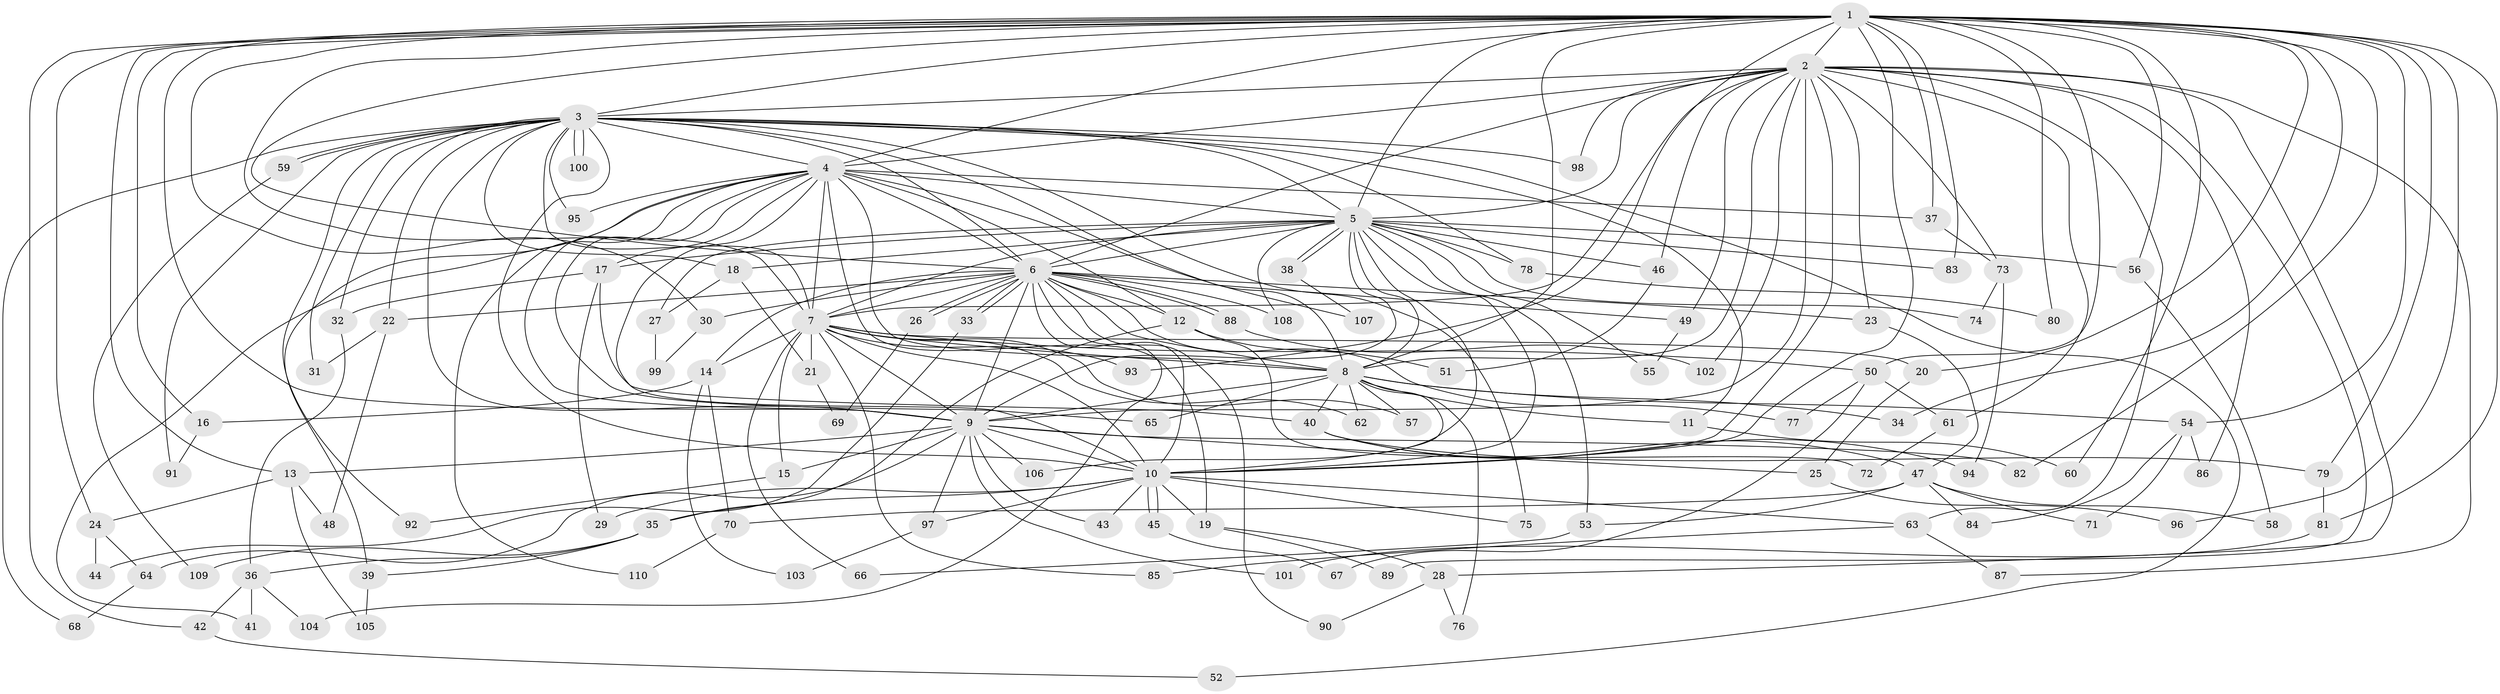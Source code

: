 // coarse degree distribution, {29: 0.012345679012345678, 18: 0.024691358024691357, 23: 0.012345679012345678, 17: 0.037037037037037035, 22: 0.012345679012345678, 25: 0.012345679012345678, 2: 0.38271604938271603, 5: 0.037037037037037035, 6: 0.037037037037037035, 3: 0.3333333333333333, 8: 0.012345679012345678, 4: 0.06172839506172839, 1: 0.012345679012345678, 7: 0.012345679012345678}
// Generated by graph-tools (version 1.1) at 2025/41/03/06/25 10:41:39]
// undirected, 110 vertices, 245 edges
graph export_dot {
graph [start="1"]
  node [color=gray90,style=filled];
  1;
  2;
  3;
  4;
  5;
  6;
  7;
  8;
  9;
  10;
  11;
  12;
  13;
  14;
  15;
  16;
  17;
  18;
  19;
  20;
  21;
  22;
  23;
  24;
  25;
  26;
  27;
  28;
  29;
  30;
  31;
  32;
  33;
  34;
  35;
  36;
  37;
  38;
  39;
  40;
  41;
  42;
  43;
  44;
  45;
  46;
  47;
  48;
  49;
  50;
  51;
  52;
  53;
  54;
  55;
  56;
  57;
  58;
  59;
  60;
  61;
  62;
  63;
  64;
  65;
  66;
  67;
  68;
  69;
  70;
  71;
  72;
  73;
  74;
  75;
  76;
  77;
  78;
  79;
  80;
  81;
  82;
  83;
  84;
  85;
  86;
  87;
  88;
  89;
  90;
  91;
  92;
  93;
  94;
  95;
  96;
  97;
  98;
  99;
  100;
  101;
  102;
  103;
  104;
  105;
  106;
  107;
  108;
  109;
  110;
  1 -- 2;
  1 -- 3;
  1 -- 4;
  1 -- 5;
  1 -- 6;
  1 -- 7;
  1 -- 8;
  1 -- 9;
  1 -- 10;
  1 -- 13;
  1 -- 16;
  1 -- 20;
  1 -- 24;
  1 -- 30;
  1 -- 34;
  1 -- 37;
  1 -- 42;
  1 -- 50;
  1 -- 54;
  1 -- 56;
  1 -- 60;
  1 -- 79;
  1 -- 80;
  1 -- 81;
  1 -- 82;
  1 -- 83;
  1 -- 93;
  1 -- 96;
  2 -- 3;
  2 -- 4;
  2 -- 5;
  2 -- 6;
  2 -- 7;
  2 -- 8;
  2 -- 9;
  2 -- 10;
  2 -- 23;
  2 -- 28;
  2 -- 46;
  2 -- 49;
  2 -- 61;
  2 -- 63;
  2 -- 73;
  2 -- 86;
  2 -- 87;
  2 -- 89;
  2 -- 98;
  2 -- 102;
  3 -- 4;
  3 -- 5;
  3 -- 6;
  3 -- 7;
  3 -- 8;
  3 -- 9;
  3 -- 10;
  3 -- 11;
  3 -- 18;
  3 -- 22;
  3 -- 31;
  3 -- 32;
  3 -- 52;
  3 -- 59;
  3 -- 59;
  3 -- 68;
  3 -- 75;
  3 -- 78;
  3 -- 91;
  3 -- 92;
  3 -- 95;
  3 -- 98;
  3 -- 100;
  3 -- 100;
  4 -- 5;
  4 -- 6;
  4 -- 7;
  4 -- 8;
  4 -- 9;
  4 -- 10;
  4 -- 12;
  4 -- 17;
  4 -- 19;
  4 -- 37;
  4 -- 39;
  4 -- 41;
  4 -- 65;
  4 -- 95;
  4 -- 107;
  4 -- 110;
  5 -- 6;
  5 -- 7;
  5 -- 8;
  5 -- 9;
  5 -- 10;
  5 -- 17;
  5 -- 18;
  5 -- 27;
  5 -- 38;
  5 -- 38;
  5 -- 46;
  5 -- 53;
  5 -- 55;
  5 -- 56;
  5 -- 74;
  5 -- 78;
  5 -- 83;
  5 -- 106;
  5 -- 108;
  6 -- 7;
  6 -- 8;
  6 -- 9;
  6 -- 10;
  6 -- 12;
  6 -- 14;
  6 -- 22;
  6 -- 23;
  6 -- 26;
  6 -- 26;
  6 -- 30;
  6 -- 33;
  6 -- 33;
  6 -- 49;
  6 -- 77;
  6 -- 88;
  6 -- 88;
  6 -- 90;
  6 -- 104;
  6 -- 108;
  7 -- 8;
  7 -- 9;
  7 -- 10;
  7 -- 14;
  7 -- 15;
  7 -- 20;
  7 -- 21;
  7 -- 50;
  7 -- 57;
  7 -- 62;
  7 -- 66;
  7 -- 85;
  7 -- 93;
  8 -- 9;
  8 -- 10;
  8 -- 11;
  8 -- 34;
  8 -- 40;
  8 -- 54;
  8 -- 57;
  8 -- 62;
  8 -- 65;
  8 -- 76;
  9 -- 10;
  9 -- 13;
  9 -- 15;
  9 -- 25;
  9 -- 43;
  9 -- 64;
  9 -- 82;
  9 -- 97;
  9 -- 101;
  9 -- 106;
  10 -- 19;
  10 -- 29;
  10 -- 35;
  10 -- 43;
  10 -- 45;
  10 -- 45;
  10 -- 63;
  10 -- 75;
  10 -- 97;
  11 -- 60;
  12 -- 35;
  12 -- 51;
  12 -- 72;
  13 -- 24;
  13 -- 48;
  13 -- 105;
  14 -- 16;
  14 -- 70;
  14 -- 103;
  15 -- 92;
  16 -- 91;
  17 -- 29;
  17 -- 32;
  17 -- 40;
  18 -- 21;
  18 -- 27;
  19 -- 28;
  19 -- 89;
  20 -- 25;
  21 -- 69;
  22 -- 31;
  22 -- 48;
  23 -- 47;
  24 -- 44;
  24 -- 64;
  25 -- 96;
  26 -- 69;
  27 -- 99;
  28 -- 76;
  28 -- 90;
  30 -- 99;
  32 -- 36;
  33 -- 44;
  35 -- 36;
  35 -- 39;
  35 -- 109;
  36 -- 41;
  36 -- 42;
  36 -- 104;
  37 -- 73;
  38 -- 107;
  39 -- 105;
  40 -- 47;
  40 -- 79;
  40 -- 94;
  42 -- 52;
  45 -- 67;
  46 -- 51;
  47 -- 53;
  47 -- 58;
  47 -- 70;
  47 -- 71;
  47 -- 84;
  49 -- 55;
  50 -- 61;
  50 -- 67;
  50 -- 77;
  53 -- 66;
  54 -- 71;
  54 -- 84;
  54 -- 86;
  56 -- 58;
  59 -- 109;
  61 -- 72;
  63 -- 85;
  63 -- 87;
  64 -- 68;
  70 -- 110;
  73 -- 74;
  73 -- 94;
  78 -- 80;
  79 -- 81;
  81 -- 101;
  88 -- 102;
  97 -- 103;
}
